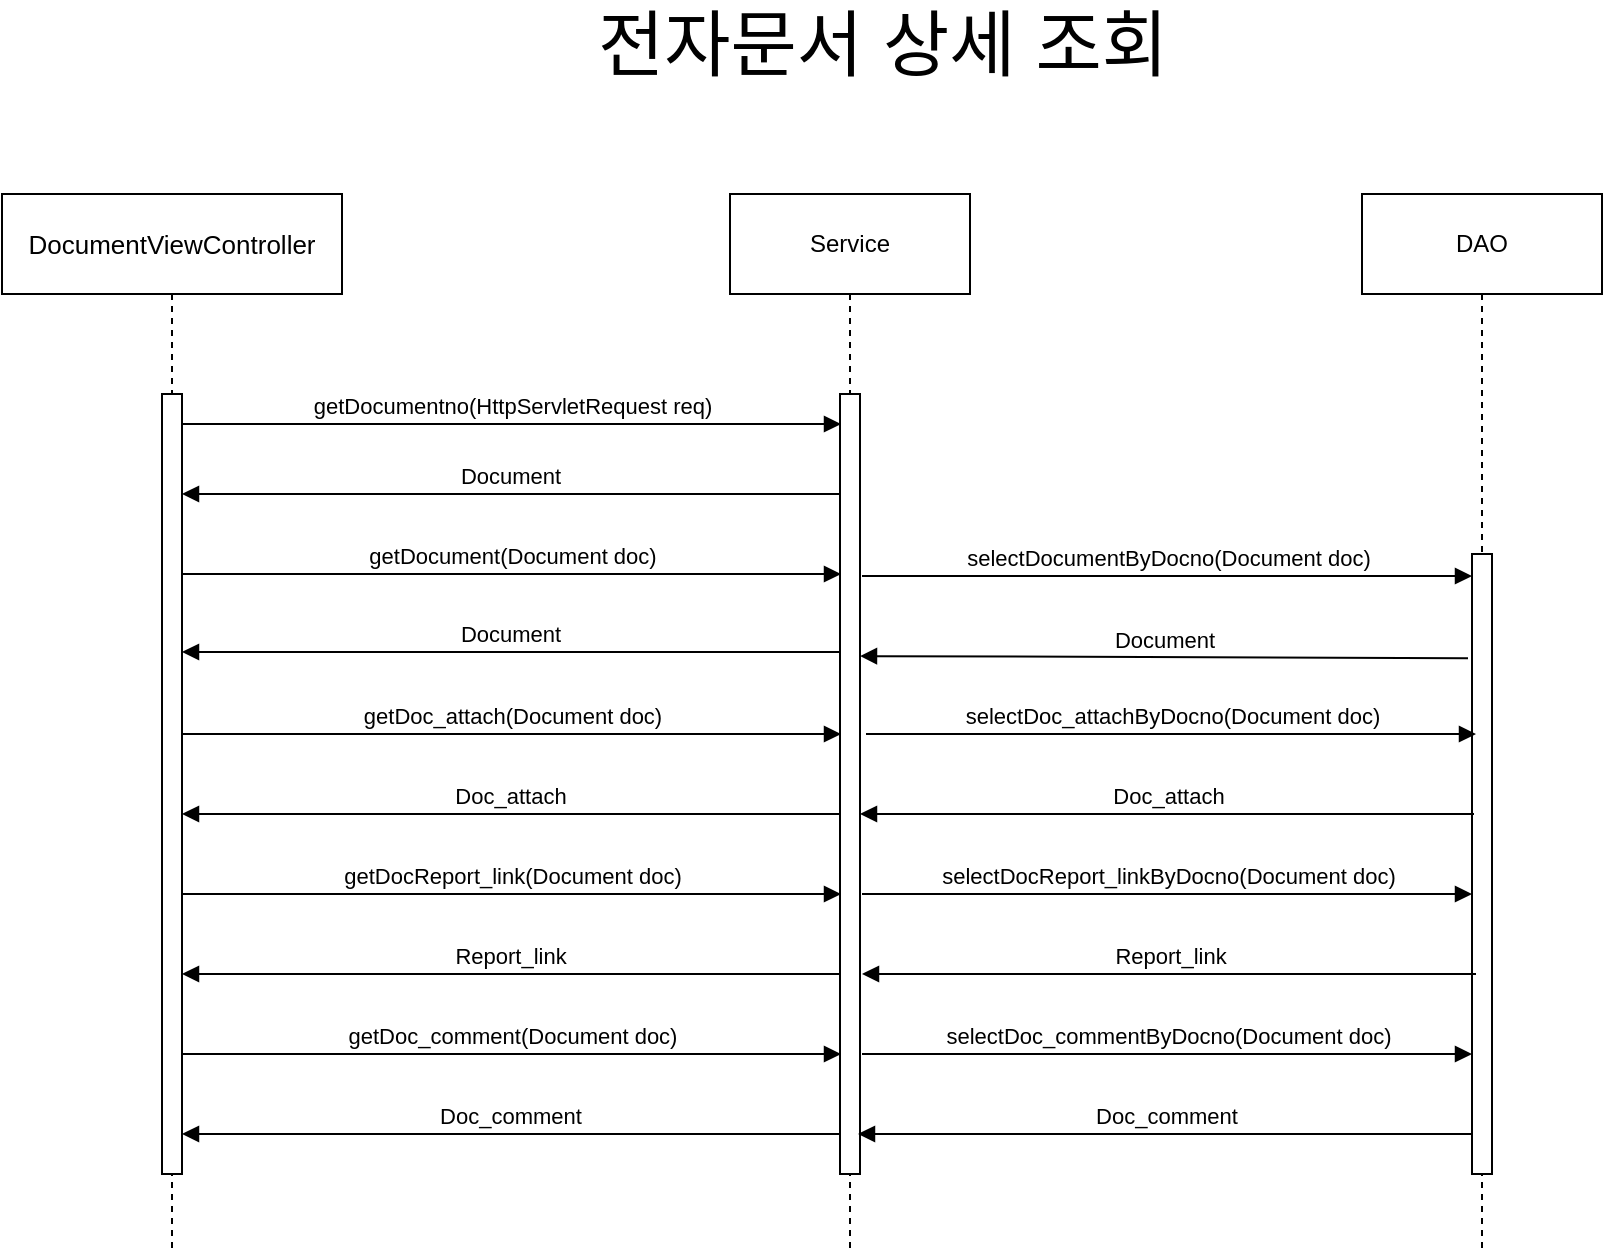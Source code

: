 <mxfile version="13.2.6" type="github"><diagram id="g6xmDpyVu2oxvKdkIpsr" name="Page-1"><mxGraphModel dx="4212" dy="2945" grid="1" gridSize="10" guides="1" tooltips="1" connect="1" arrows="1" fold="1" page="1" pageScale="1" pageWidth="850" pageHeight="1100" math="0" shadow="0"><root><mxCell id="0"/><mxCell id="1" parent="0"/><mxCell id="slTM3ORUUoIkHkndhA5z-1" value="&lt;font style=&quot;font-size: 36px&quot;&gt;전자문서 상세 조회&lt;/font&gt;" style="text;html=1;resizable=0;autosize=1;align=center;verticalAlign=middle;points=[];fillColor=none;strokeColor=none;rounded=0;" vertex="1" parent="1"><mxGeometry x="-1900" y="-2020" width="320" height="30" as="geometry"/></mxCell><mxCell id="slTM3ORUUoIkHkndhA5z-2" value="&lt;span style=&quot;font-family: &amp;#34;arial&amp;#34; ; font-size: 13px ; text-align: left ; background-color: rgb(255 , 255 , 255)&quot;&gt;DocumentViewController&lt;/span&gt;" style="shape=umlLifeline;perimeter=lifelinePerimeter;whiteSpace=wrap;html=1;container=1;collapsible=0;recursiveResize=0;outlineConnect=0;size=50;" vertex="1" parent="1"><mxGeometry x="-2180" y="-1930" width="170" height="530" as="geometry"/></mxCell><mxCell id="slTM3ORUUoIkHkndhA5z-3" value="Service" style="shape=umlLifeline;perimeter=lifelinePerimeter;whiteSpace=wrap;html=1;container=1;collapsible=0;recursiveResize=0;outlineConnect=0;size=50;" vertex="1" parent="1"><mxGeometry x="-1816" y="-1930" width="120" height="530" as="geometry"/></mxCell><mxCell id="slTM3ORUUoIkHkndhA5z-4" value="" style="html=1;points=[];perimeter=orthogonalPerimeter;" vertex="1" parent="slTM3ORUUoIkHkndhA5z-3"><mxGeometry x="55" y="100" width="10" height="390" as="geometry"/></mxCell><mxCell id="slTM3ORUUoIkHkndhA5z-5" value="DAO" style="shape=umlLifeline;perimeter=lifelinePerimeter;whiteSpace=wrap;html=1;container=1;collapsible=0;recursiveResize=0;outlineConnect=0;size=50;" vertex="1" parent="1"><mxGeometry x="-1500" y="-1930" width="120" height="530" as="geometry"/></mxCell><mxCell id="slTM3ORUUoIkHkndhA5z-6" value="" style="html=1;points=[];perimeter=orthogonalPerimeter;" vertex="1" parent="slTM3ORUUoIkHkndhA5z-5"><mxGeometry x="55" y="180" width="10" height="310" as="geometry"/></mxCell><mxCell id="slTM3ORUUoIkHkndhA5z-7" value="getDocumentno(HttpServletRequest req)" style="html=1;verticalAlign=bottom;endArrow=block;" edge="1" parent="1" source="slTM3ORUUoIkHkndhA5z-8"><mxGeometry width="80" relative="1" as="geometry"><mxPoint x="-2080.333" y="-1815" as="sourcePoint"/><mxPoint x="-1760.5" y="-1815" as="targetPoint"/></mxGeometry></mxCell><mxCell id="slTM3ORUUoIkHkndhA5z-8" value="" style="html=1;points=[];perimeter=orthogonalPerimeter;" vertex="1" parent="1"><mxGeometry x="-2100" y="-1830" width="10" height="390" as="geometry"/></mxCell><mxCell id="slTM3ORUUoIkHkndhA5z-9" value="selectDocumentByDocno(Document doc)" style="html=1;verticalAlign=bottom;endArrow=block;" edge="1" parent="1"><mxGeometry width="80" relative="1" as="geometry"><mxPoint x="-1750" y="-1739" as="sourcePoint"/><mxPoint x="-1445" y="-1739" as="targetPoint"/><Array as="points"><mxPoint x="-1500" y="-1739"/></Array></mxGeometry></mxCell><mxCell id="slTM3ORUUoIkHkndhA5z-10" value="getDocument(Document doc)" style="html=1;verticalAlign=bottom;endArrow=block;" edge="1" parent="1"><mxGeometry width="80" relative="1" as="geometry"><mxPoint x="-2090" y="-1740" as="sourcePoint"/><mxPoint x="-1760.5" y="-1740" as="targetPoint"/></mxGeometry></mxCell><mxCell id="slTM3ORUUoIkHkndhA5z-11" value="Document" style="html=1;verticalAlign=bottom;endArrow=block;entryX=1.1;entryY=0.755;entryDx=0;entryDy=0;entryPerimeter=0;" edge="1" parent="1"><mxGeometry width="80" relative="1" as="geometry"><mxPoint x="-1761.5" y="-1701" as="sourcePoint"/><mxPoint x="-2090" y="-1701" as="targetPoint"/></mxGeometry></mxCell><mxCell id="slTM3ORUUoIkHkndhA5z-12" value="getDoc_attach(Document doc)" style="html=1;verticalAlign=bottom;endArrow=block;" edge="1" parent="1"><mxGeometry width="80" relative="1" as="geometry"><mxPoint x="-2090" y="-1660" as="sourcePoint"/><mxPoint x="-1760.5" y="-1660" as="targetPoint"/></mxGeometry></mxCell><mxCell id="slTM3ORUUoIkHkndhA5z-13" value="Doc_attach" style="html=1;verticalAlign=bottom;endArrow=block;entryX=1.1;entryY=0.755;entryDx=0;entryDy=0;entryPerimeter=0;" edge="1" parent="1"><mxGeometry width="80" relative="1" as="geometry"><mxPoint x="-1761.5" y="-1620" as="sourcePoint"/><mxPoint x="-2090" y="-1620" as="targetPoint"/></mxGeometry></mxCell><mxCell id="slTM3ORUUoIkHkndhA5z-14" value="selectDoc_attachByDocno(Document doc)" style="html=1;verticalAlign=bottom;endArrow=block;" edge="1" parent="1"><mxGeometry width="80" relative="1" as="geometry"><mxPoint x="-1748" y="-1660" as="sourcePoint"/><mxPoint x="-1443" y="-1660" as="targetPoint"/><Array as="points"><mxPoint x="-1498" y="-1660"/></Array></mxGeometry></mxCell><mxCell id="slTM3ORUUoIkHkndhA5z-15" value="Doc_attach" style="html=1;verticalAlign=bottom;endArrow=block;exitX=0.2;exitY=0.65;exitDx=0;exitDy=0;exitPerimeter=0;" edge="1" parent="1"><mxGeometry width="80" relative="1" as="geometry"><mxPoint x="-1444" y="-1620" as="sourcePoint"/><mxPoint x="-1751" y="-1620" as="targetPoint"/></mxGeometry></mxCell><mxCell id="slTM3ORUUoIkHkndhA5z-16" value="getDocReport_link(Document doc)" style="html=1;verticalAlign=bottom;endArrow=block;" edge="1" parent="1"><mxGeometry width="80" relative="1" as="geometry"><mxPoint x="-2090" y="-1580" as="sourcePoint"/><mxPoint x="-1760.5" y="-1580" as="targetPoint"/></mxGeometry></mxCell><mxCell id="slTM3ORUUoIkHkndhA5z-17" value="selectDocReport_linkByDocno(Document doc)" style="html=1;verticalAlign=bottom;endArrow=block;" edge="1" parent="1"><mxGeometry width="80" relative="1" as="geometry"><mxPoint x="-1750" y="-1580" as="sourcePoint"/><mxPoint x="-1445" y="-1580" as="targetPoint"/><Array as="points"><mxPoint x="-1500" y="-1580"/></Array></mxGeometry></mxCell><mxCell id="slTM3ORUUoIkHkndhA5z-18" value="Report_link" style="html=1;verticalAlign=bottom;endArrow=block;exitX=0.2;exitY=0.65;exitDx=0;exitDy=0;exitPerimeter=0;" edge="1" parent="1"><mxGeometry width="80" relative="1" as="geometry"><mxPoint x="-1443" y="-1540" as="sourcePoint"/><mxPoint x="-1750" y="-1540" as="targetPoint"/></mxGeometry></mxCell><mxCell id="slTM3ORUUoIkHkndhA5z-19" value="Report_link" style="html=1;verticalAlign=bottom;endArrow=block;entryX=1.1;entryY=0.755;entryDx=0;entryDy=0;entryPerimeter=0;" edge="1" parent="1"><mxGeometry width="80" relative="1" as="geometry"><mxPoint x="-1761.5" y="-1540" as="sourcePoint"/><mxPoint x="-2090" y="-1540" as="targetPoint"/></mxGeometry></mxCell><mxCell id="slTM3ORUUoIkHkndhA5z-20" value="getDoc_comment(Document doc)" style="html=1;verticalAlign=bottom;endArrow=block;" edge="1" parent="1"><mxGeometry width="80" relative="1" as="geometry"><mxPoint x="-2090" y="-1500" as="sourcePoint"/><mxPoint x="-1760.5" y="-1500" as="targetPoint"/></mxGeometry></mxCell><mxCell id="slTM3ORUUoIkHkndhA5z-21" value="Doc_comment" style="html=1;verticalAlign=bottom;endArrow=block;entryX=1.1;entryY=0.755;entryDx=0;entryDy=0;entryPerimeter=0;" edge="1" parent="1"><mxGeometry width="80" relative="1" as="geometry"><mxPoint x="-1761.5" y="-1460" as="sourcePoint"/><mxPoint x="-2090" y="-1460" as="targetPoint"/></mxGeometry></mxCell><mxCell id="slTM3ORUUoIkHkndhA5z-22" value="selectDoc_commentByDocno(Document doc)" style="html=1;verticalAlign=bottom;endArrow=block;" edge="1" parent="1"><mxGeometry width="80" relative="1" as="geometry"><mxPoint x="-1750" y="-1500" as="sourcePoint"/><mxPoint x="-1445" y="-1500" as="targetPoint"/><Array as="points"><mxPoint x="-1500" y="-1500"/></Array></mxGeometry></mxCell><mxCell id="slTM3ORUUoIkHkndhA5z-23" value="Doc_comment" style="html=1;verticalAlign=bottom;endArrow=block;exitX=0.2;exitY=0.65;exitDx=0;exitDy=0;exitPerimeter=0;" edge="1" parent="1"><mxGeometry width="80" relative="1" as="geometry"><mxPoint x="-1445" y="-1460" as="sourcePoint"/><mxPoint x="-1752" y="-1460" as="targetPoint"/></mxGeometry></mxCell><mxCell id="slTM3ORUUoIkHkndhA5z-24" value="Document" style="html=1;verticalAlign=bottom;endArrow=block;entryX=1;entryY=0.336;entryDx=0;entryDy=0;entryPerimeter=0;exitX=-0.2;exitY=0.168;exitDx=0;exitDy=0;exitPerimeter=0;" edge="1" parent="1" source="slTM3ORUUoIkHkndhA5z-6" target="slTM3ORUUoIkHkndhA5z-4"><mxGeometry width="80" relative="1" as="geometry"><mxPoint x="-1460" y="-1699" as="sourcePoint"/><mxPoint x="-1740" y="-1700" as="targetPoint"/></mxGeometry></mxCell><mxCell id="slTM3ORUUoIkHkndhA5z-25" value="Document" style="html=1;verticalAlign=bottom;endArrow=block;entryX=1.1;entryY=0.755;entryDx=0;entryDy=0;entryPerimeter=0;" edge="1" parent="1"><mxGeometry width="80" relative="1" as="geometry"><mxPoint x="-1761.5" y="-1780" as="sourcePoint"/><mxPoint x="-2090" y="-1780" as="targetPoint"/></mxGeometry></mxCell></root></mxGraphModel></diagram></mxfile>